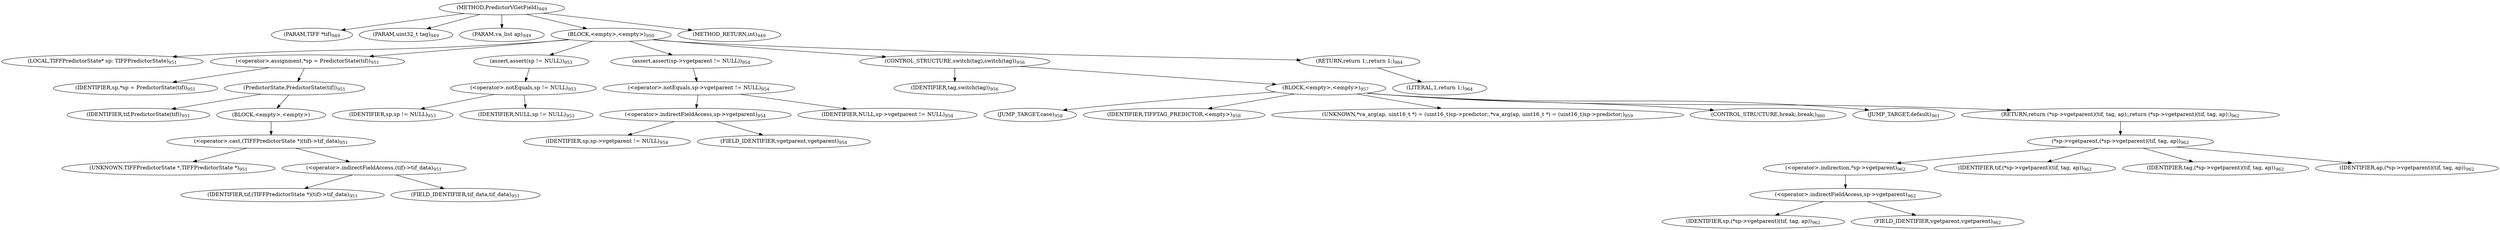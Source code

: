 digraph "PredictorVGetField" {  
"39322" [label = <(METHOD,PredictorVGetField)<SUB>949</SUB>> ]
"39323" [label = <(PARAM,TIFF *tif)<SUB>949</SUB>> ]
"39324" [label = <(PARAM,uint32_t tag)<SUB>949</SUB>> ]
"39325" [label = <(PARAM,va_list ap)<SUB>949</SUB>> ]
"39326" [label = <(BLOCK,&lt;empty&gt;,&lt;empty&gt;)<SUB>950</SUB>> ]
"39327" [label = <(LOCAL,TIFFPredictorState* sp: TIFFPredictorState)<SUB>951</SUB>> ]
"39328" [label = <(&lt;operator&gt;.assignment,*sp = PredictorState(tif))<SUB>951</SUB>> ]
"39329" [label = <(IDENTIFIER,sp,*sp = PredictorState(tif))<SUB>951</SUB>> ]
"39330" [label = <(PredictorState,PredictorState(tif))<SUB>951</SUB>> ]
"39331" [label = <(IDENTIFIER,tif,PredictorState(tif))<SUB>951</SUB>> ]
"39332" [label = <(BLOCK,&lt;empty&gt;,&lt;empty&gt;)> ]
"39333" [label = <(&lt;operator&gt;.cast,(TIFFPredictorState *)(tif)-&gt;tif_data)<SUB>951</SUB>> ]
"39334" [label = <(UNKNOWN,TIFFPredictorState *,TIFFPredictorState *)<SUB>951</SUB>> ]
"39335" [label = <(&lt;operator&gt;.indirectFieldAccess,(tif)-&gt;tif_data)<SUB>951</SUB>> ]
"39336" [label = <(IDENTIFIER,tif,(TIFFPredictorState *)(tif)-&gt;tif_data)<SUB>951</SUB>> ]
"39337" [label = <(FIELD_IDENTIFIER,tif_data,tif_data)<SUB>951</SUB>> ]
"39338" [label = <(assert,assert(sp != NULL))<SUB>953</SUB>> ]
"39339" [label = <(&lt;operator&gt;.notEquals,sp != NULL)<SUB>953</SUB>> ]
"39340" [label = <(IDENTIFIER,sp,sp != NULL)<SUB>953</SUB>> ]
"39341" [label = <(IDENTIFIER,NULL,sp != NULL)<SUB>953</SUB>> ]
"39342" [label = <(assert,assert(sp-&gt;vgetparent != NULL))<SUB>954</SUB>> ]
"39343" [label = <(&lt;operator&gt;.notEquals,sp-&gt;vgetparent != NULL)<SUB>954</SUB>> ]
"39344" [label = <(&lt;operator&gt;.indirectFieldAccess,sp-&gt;vgetparent)<SUB>954</SUB>> ]
"39345" [label = <(IDENTIFIER,sp,sp-&gt;vgetparent != NULL)<SUB>954</SUB>> ]
"39346" [label = <(FIELD_IDENTIFIER,vgetparent,vgetparent)<SUB>954</SUB>> ]
"39347" [label = <(IDENTIFIER,NULL,sp-&gt;vgetparent != NULL)<SUB>954</SUB>> ]
"39348" [label = <(CONTROL_STRUCTURE,switch(tag),switch(tag))<SUB>956</SUB>> ]
"39349" [label = <(IDENTIFIER,tag,switch(tag))<SUB>956</SUB>> ]
"39350" [label = <(BLOCK,&lt;empty&gt;,&lt;empty&gt;)<SUB>957</SUB>> ]
"39351" [label = <(JUMP_TARGET,case)<SUB>958</SUB>> ]
"39352" [label = <(IDENTIFIER,TIFFTAG_PREDICTOR,&lt;empty&gt;)<SUB>958</SUB>> ]
"39353" [label = <(UNKNOWN,*va_arg(ap, uint16_t *) = (uint16_t)sp-&gt;predictor;,*va_arg(ap, uint16_t *) = (uint16_t)sp-&gt;predictor;)<SUB>959</SUB>> ]
"39354" [label = <(CONTROL_STRUCTURE,break;,break;)<SUB>960</SUB>> ]
"39355" [label = <(JUMP_TARGET,default)<SUB>961</SUB>> ]
"39356" [label = <(RETURN,return (*sp-&gt;vgetparent)(tif, tag, ap);,return (*sp-&gt;vgetparent)(tif, tag, ap);)<SUB>962</SUB>> ]
"39357" [label = <(*sp-&gt;vgetparent,(*sp-&gt;vgetparent)(tif, tag, ap))<SUB>962</SUB>> ]
"39358" [label = <(&lt;operator&gt;.indirection,*sp-&gt;vgetparent)<SUB>962</SUB>> ]
"39359" [label = <(&lt;operator&gt;.indirectFieldAccess,sp-&gt;vgetparent)<SUB>962</SUB>> ]
"39360" [label = <(IDENTIFIER,sp,(*sp-&gt;vgetparent)(tif, tag, ap))<SUB>962</SUB>> ]
"39361" [label = <(FIELD_IDENTIFIER,vgetparent,vgetparent)<SUB>962</SUB>> ]
"39362" [label = <(IDENTIFIER,tif,(*sp-&gt;vgetparent)(tif, tag, ap))<SUB>962</SUB>> ]
"39363" [label = <(IDENTIFIER,tag,(*sp-&gt;vgetparent)(tif, tag, ap))<SUB>962</SUB>> ]
"39364" [label = <(IDENTIFIER,ap,(*sp-&gt;vgetparent)(tif, tag, ap))<SUB>962</SUB>> ]
"39365" [label = <(RETURN,return 1;,return 1;)<SUB>964</SUB>> ]
"39366" [label = <(LITERAL,1,return 1;)<SUB>964</SUB>> ]
"39367" [label = <(METHOD_RETURN,int)<SUB>949</SUB>> ]
  "39322" -> "39323" 
  "39322" -> "39324" 
  "39322" -> "39325" 
  "39322" -> "39326" 
  "39322" -> "39367" 
  "39326" -> "39327" 
  "39326" -> "39328" 
  "39326" -> "39338" 
  "39326" -> "39342" 
  "39326" -> "39348" 
  "39326" -> "39365" 
  "39328" -> "39329" 
  "39328" -> "39330" 
  "39330" -> "39331" 
  "39330" -> "39332" 
  "39332" -> "39333" 
  "39333" -> "39334" 
  "39333" -> "39335" 
  "39335" -> "39336" 
  "39335" -> "39337" 
  "39338" -> "39339" 
  "39339" -> "39340" 
  "39339" -> "39341" 
  "39342" -> "39343" 
  "39343" -> "39344" 
  "39343" -> "39347" 
  "39344" -> "39345" 
  "39344" -> "39346" 
  "39348" -> "39349" 
  "39348" -> "39350" 
  "39350" -> "39351" 
  "39350" -> "39352" 
  "39350" -> "39353" 
  "39350" -> "39354" 
  "39350" -> "39355" 
  "39350" -> "39356" 
  "39356" -> "39357" 
  "39357" -> "39358" 
  "39357" -> "39362" 
  "39357" -> "39363" 
  "39357" -> "39364" 
  "39358" -> "39359" 
  "39359" -> "39360" 
  "39359" -> "39361" 
  "39365" -> "39366" 
}
